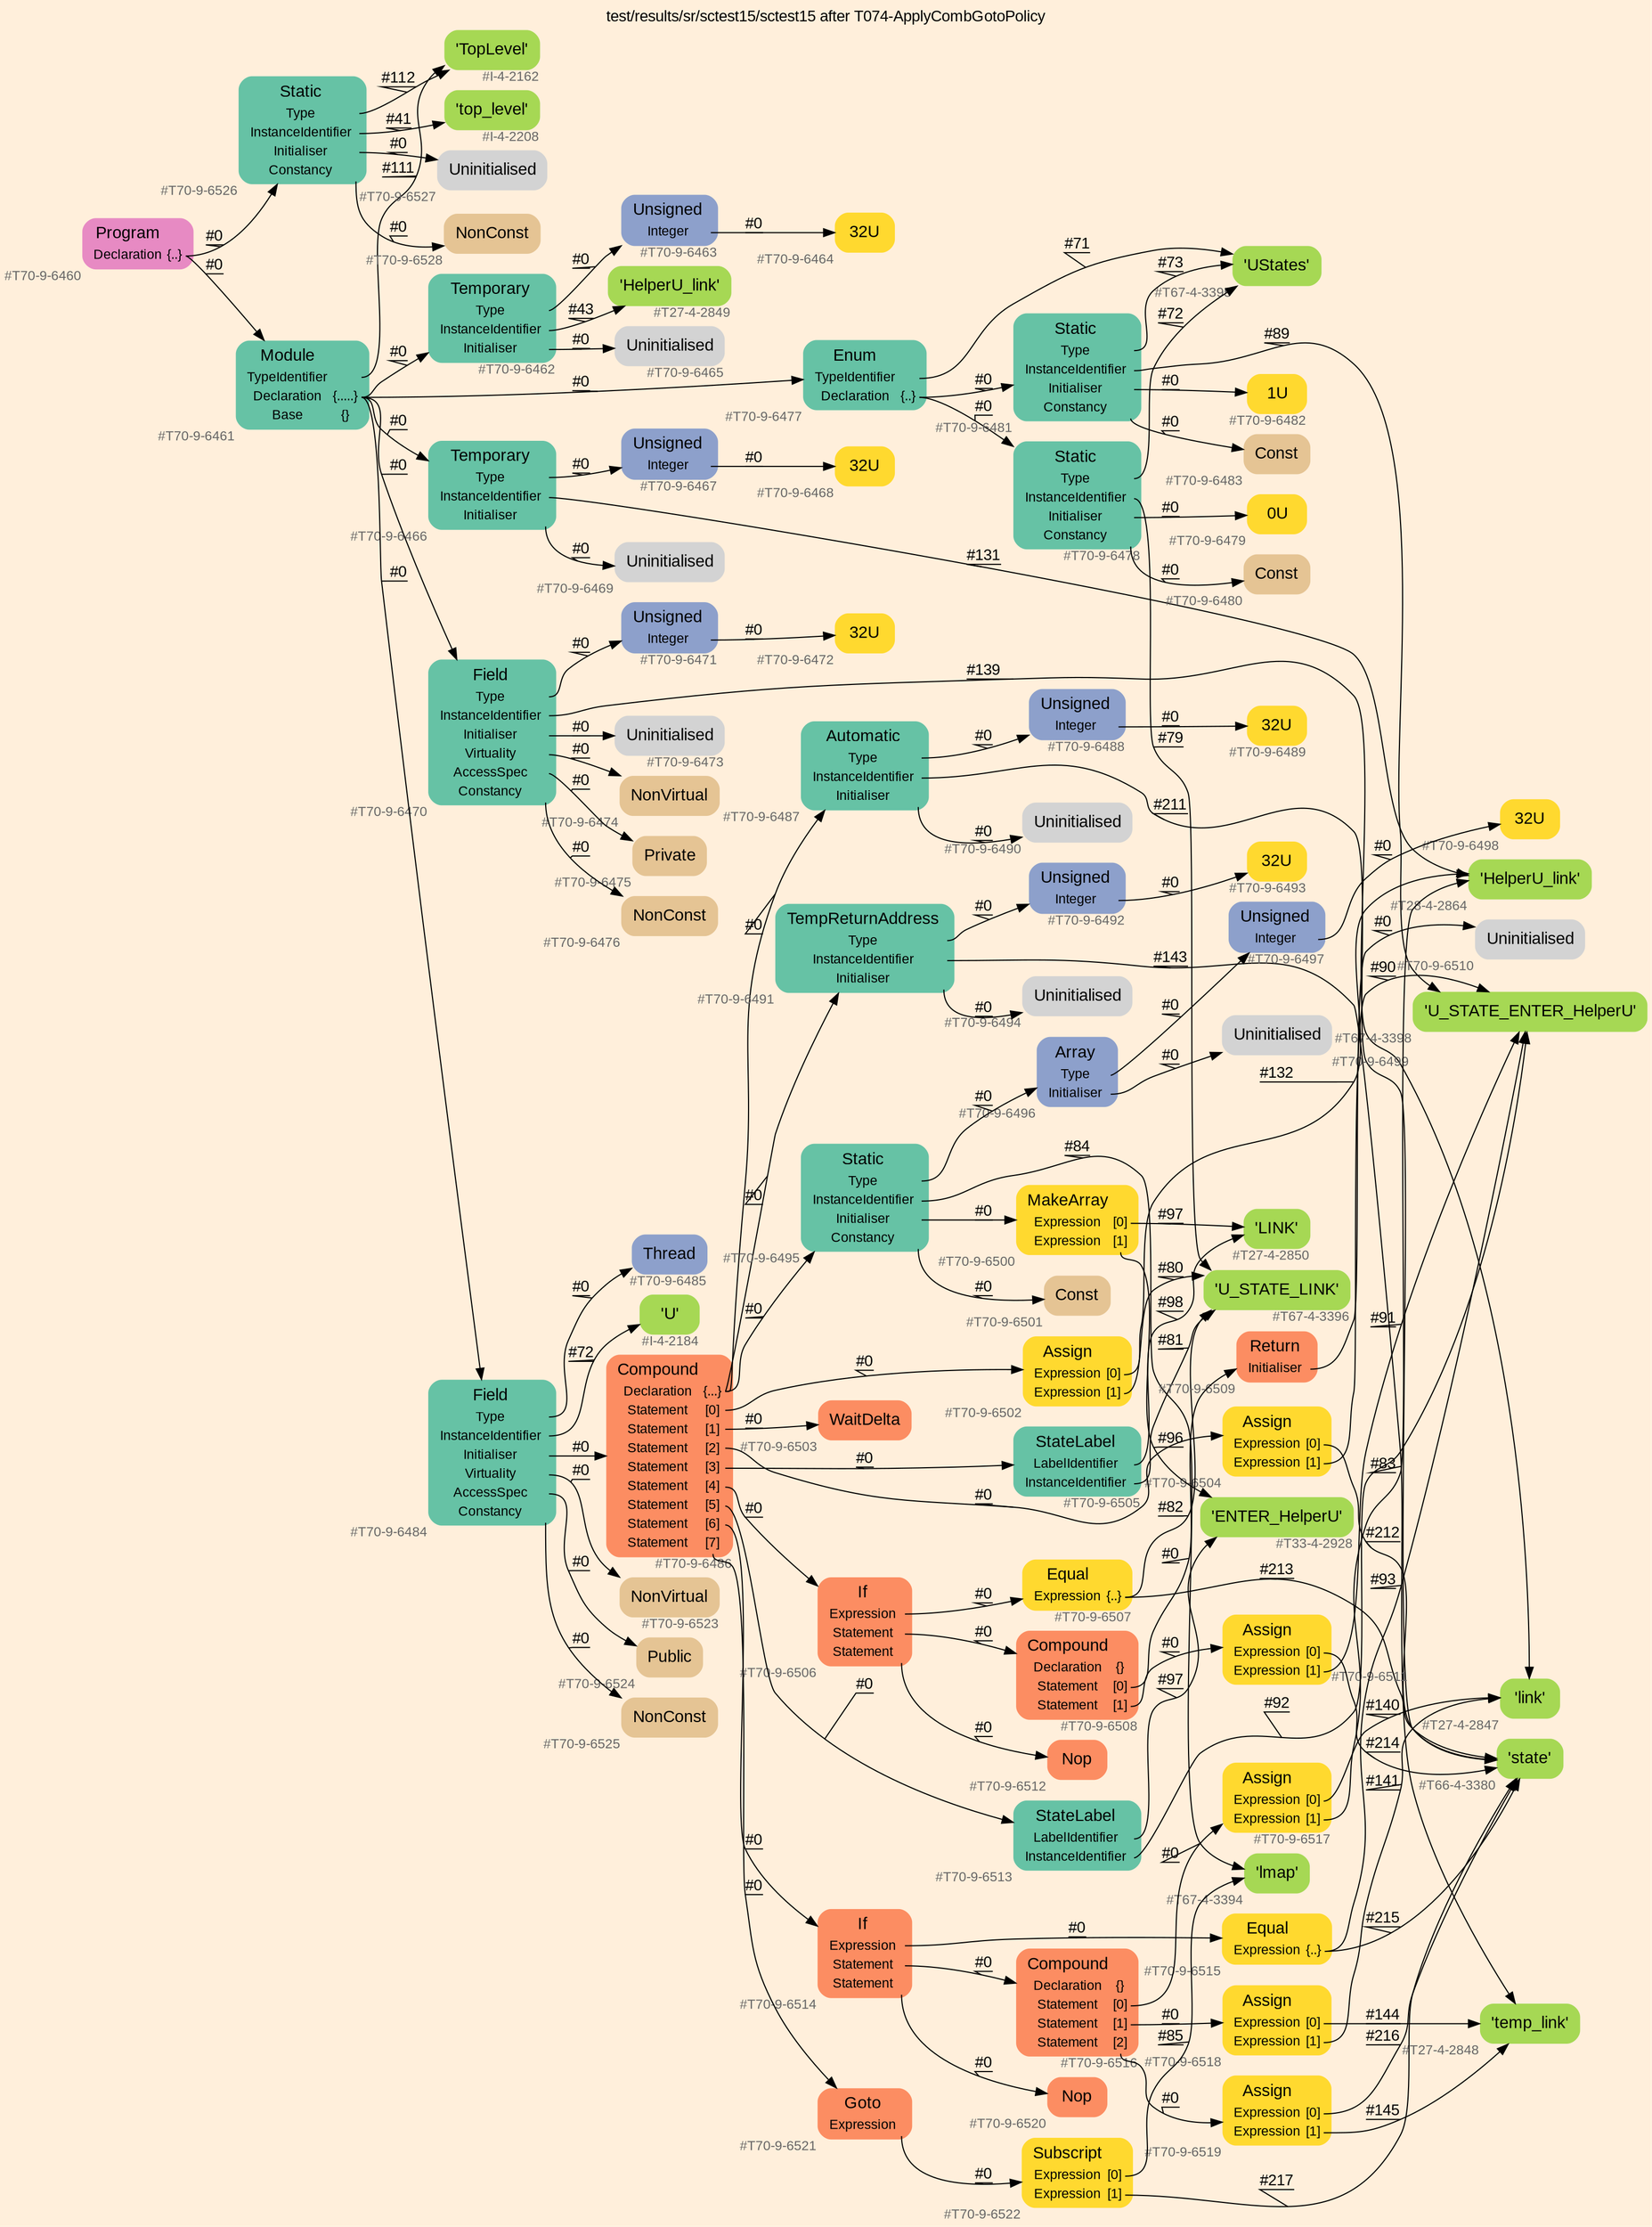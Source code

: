 digraph "test/results/sr/sctest15/sctest15 after T074-ApplyCombGotoPolicy" {
label = "test/results/sr/sctest15/sctest15 after T074-ApplyCombGotoPolicy"
labelloc = t
graph [
    rankdir = "LR"
    ranksep = 0.3
    bgcolor = antiquewhite1
    color = black
    fontcolor = black
    fontname = "Arial"
];
node [
    fontname = "Arial"
];
edge [
    fontname = "Arial"
];

// -------------------- node figure --------------------
// -------- block #T70-9-6460 ----------
"#T70-9-6460" [
    fillcolor = "/set28/4"
    xlabel = "#T70-9-6460"
    fontsize = "12"
    fontcolor = grey40
    shape = "plaintext"
    label = <<TABLE BORDER="0" CELLBORDER="0" CELLSPACING="0">
     <TR><TD><FONT COLOR="black" POINT-SIZE="15">Program</FONT></TD></TR>
     <TR><TD><FONT COLOR="black" POINT-SIZE="12">Declaration</FONT></TD><TD PORT="port0"><FONT COLOR="black" POINT-SIZE="12">{..}</FONT></TD></TR>
    </TABLE>>
    style = "rounded,filled"
];

// -------- block #T70-9-6461 ----------
"#T70-9-6461" [
    fillcolor = "/set28/1"
    xlabel = "#T70-9-6461"
    fontsize = "12"
    fontcolor = grey40
    shape = "plaintext"
    label = <<TABLE BORDER="0" CELLBORDER="0" CELLSPACING="0">
     <TR><TD><FONT COLOR="black" POINT-SIZE="15">Module</FONT></TD></TR>
     <TR><TD><FONT COLOR="black" POINT-SIZE="12">TypeIdentifier</FONT></TD><TD PORT="port0"></TD></TR>
     <TR><TD><FONT COLOR="black" POINT-SIZE="12">Declaration</FONT></TD><TD PORT="port1"><FONT COLOR="black" POINT-SIZE="12">{.....}</FONT></TD></TR>
     <TR><TD><FONT COLOR="black" POINT-SIZE="12">Base</FONT></TD><TD PORT="port2"><FONT COLOR="black" POINT-SIZE="12">{}</FONT></TD></TR>
    </TABLE>>
    style = "rounded,filled"
];

// -------- block #I-4-2162 ----------
"#I-4-2162" [
    fillcolor = "/set28/5"
    xlabel = "#I-4-2162"
    fontsize = "12"
    fontcolor = grey40
    shape = "plaintext"
    label = <<TABLE BORDER="0" CELLBORDER="0" CELLSPACING="0">
     <TR><TD><FONT COLOR="black" POINT-SIZE="15">'TopLevel'</FONT></TD></TR>
    </TABLE>>
    style = "rounded,filled"
];

// -------- block #T70-9-6462 ----------
"#T70-9-6462" [
    fillcolor = "/set28/1"
    xlabel = "#T70-9-6462"
    fontsize = "12"
    fontcolor = grey40
    shape = "plaintext"
    label = <<TABLE BORDER="0" CELLBORDER="0" CELLSPACING="0">
     <TR><TD><FONT COLOR="black" POINT-SIZE="15">Temporary</FONT></TD></TR>
     <TR><TD><FONT COLOR="black" POINT-SIZE="12">Type</FONT></TD><TD PORT="port0"></TD></TR>
     <TR><TD><FONT COLOR="black" POINT-SIZE="12">InstanceIdentifier</FONT></TD><TD PORT="port1"></TD></TR>
     <TR><TD><FONT COLOR="black" POINT-SIZE="12">Initialiser</FONT></TD><TD PORT="port2"></TD></TR>
    </TABLE>>
    style = "rounded,filled"
];

// -------- block #T70-9-6463 ----------
"#T70-9-6463" [
    fillcolor = "/set28/3"
    xlabel = "#T70-9-6463"
    fontsize = "12"
    fontcolor = grey40
    shape = "plaintext"
    label = <<TABLE BORDER="0" CELLBORDER="0" CELLSPACING="0">
     <TR><TD><FONT COLOR="black" POINT-SIZE="15">Unsigned</FONT></TD></TR>
     <TR><TD><FONT COLOR="black" POINT-SIZE="12">Integer</FONT></TD><TD PORT="port0"></TD></TR>
    </TABLE>>
    style = "rounded,filled"
];

// -------- block #T70-9-6464 ----------
"#T70-9-6464" [
    fillcolor = "/set28/6"
    xlabel = "#T70-9-6464"
    fontsize = "12"
    fontcolor = grey40
    shape = "plaintext"
    label = <<TABLE BORDER="0" CELLBORDER="0" CELLSPACING="0">
     <TR><TD><FONT COLOR="black" POINT-SIZE="15">32U</FONT></TD></TR>
    </TABLE>>
    style = "rounded,filled"
];

// -------- block #T27-4-2849 ----------
"#T27-4-2849" [
    fillcolor = "/set28/5"
    xlabel = "#T27-4-2849"
    fontsize = "12"
    fontcolor = grey40
    shape = "plaintext"
    label = <<TABLE BORDER="0" CELLBORDER="0" CELLSPACING="0">
     <TR><TD><FONT COLOR="black" POINT-SIZE="15">'HelperU_link'</FONT></TD></TR>
    </TABLE>>
    style = "rounded,filled"
];

// -------- block #T70-9-6465 ----------
"#T70-9-6465" [
    xlabel = "#T70-9-6465"
    fontsize = "12"
    fontcolor = grey40
    shape = "plaintext"
    label = <<TABLE BORDER="0" CELLBORDER="0" CELLSPACING="0">
     <TR><TD><FONT COLOR="black" POINT-SIZE="15">Uninitialised</FONT></TD></TR>
    </TABLE>>
    style = "rounded,filled"
];

// -------- block #T70-9-6466 ----------
"#T70-9-6466" [
    fillcolor = "/set28/1"
    xlabel = "#T70-9-6466"
    fontsize = "12"
    fontcolor = grey40
    shape = "plaintext"
    label = <<TABLE BORDER="0" CELLBORDER="0" CELLSPACING="0">
     <TR><TD><FONT COLOR="black" POINT-SIZE="15">Temporary</FONT></TD></TR>
     <TR><TD><FONT COLOR="black" POINT-SIZE="12">Type</FONT></TD><TD PORT="port0"></TD></TR>
     <TR><TD><FONT COLOR="black" POINT-SIZE="12">InstanceIdentifier</FONT></TD><TD PORT="port1"></TD></TR>
     <TR><TD><FONT COLOR="black" POINT-SIZE="12">Initialiser</FONT></TD><TD PORT="port2"></TD></TR>
    </TABLE>>
    style = "rounded,filled"
];

// -------- block #T70-9-6467 ----------
"#T70-9-6467" [
    fillcolor = "/set28/3"
    xlabel = "#T70-9-6467"
    fontsize = "12"
    fontcolor = grey40
    shape = "plaintext"
    label = <<TABLE BORDER="0" CELLBORDER="0" CELLSPACING="0">
     <TR><TD><FONT COLOR="black" POINT-SIZE="15">Unsigned</FONT></TD></TR>
     <TR><TD><FONT COLOR="black" POINT-SIZE="12">Integer</FONT></TD><TD PORT="port0"></TD></TR>
    </TABLE>>
    style = "rounded,filled"
];

// -------- block #T70-9-6468 ----------
"#T70-9-6468" [
    fillcolor = "/set28/6"
    xlabel = "#T70-9-6468"
    fontsize = "12"
    fontcolor = grey40
    shape = "plaintext"
    label = <<TABLE BORDER="0" CELLBORDER="0" CELLSPACING="0">
     <TR><TD><FONT COLOR="black" POINT-SIZE="15">32U</FONT></TD></TR>
    </TABLE>>
    style = "rounded,filled"
];

// -------- block #T28-4-2864 ----------
"#T28-4-2864" [
    fillcolor = "/set28/5"
    xlabel = "#T28-4-2864"
    fontsize = "12"
    fontcolor = grey40
    shape = "plaintext"
    label = <<TABLE BORDER="0" CELLBORDER="0" CELLSPACING="0">
     <TR><TD><FONT COLOR="black" POINT-SIZE="15">'HelperU_link'</FONT></TD></TR>
    </TABLE>>
    style = "rounded,filled"
];

// -------- block #T70-9-6469 ----------
"#T70-9-6469" [
    xlabel = "#T70-9-6469"
    fontsize = "12"
    fontcolor = grey40
    shape = "plaintext"
    label = <<TABLE BORDER="0" CELLBORDER="0" CELLSPACING="0">
     <TR><TD><FONT COLOR="black" POINT-SIZE="15">Uninitialised</FONT></TD></TR>
    </TABLE>>
    style = "rounded,filled"
];

// -------- block #T70-9-6470 ----------
"#T70-9-6470" [
    fillcolor = "/set28/1"
    xlabel = "#T70-9-6470"
    fontsize = "12"
    fontcolor = grey40
    shape = "plaintext"
    label = <<TABLE BORDER="0" CELLBORDER="0" CELLSPACING="0">
     <TR><TD><FONT COLOR="black" POINT-SIZE="15">Field</FONT></TD></TR>
     <TR><TD><FONT COLOR="black" POINT-SIZE="12">Type</FONT></TD><TD PORT="port0"></TD></TR>
     <TR><TD><FONT COLOR="black" POINT-SIZE="12">InstanceIdentifier</FONT></TD><TD PORT="port1"></TD></TR>
     <TR><TD><FONT COLOR="black" POINT-SIZE="12">Initialiser</FONT></TD><TD PORT="port2"></TD></TR>
     <TR><TD><FONT COLOR="black" POINT-SIZE="12">Virtuality</FONT></TD><TD PORT="port3"></TD></TR>
     <TR><TD><FONT COLOR="black" POINT-SIZE="12">AccessSpec</FONT></TD><TD PORT="port4"></TD></TR>
     <TR><TD><FONT COLOR="black" POINT-SIZE="12">Constancy</FONT></TD><TD PORT="port5"></TD></TR>
    </TABLE>>
    style = "rounded,filled"
];

// -------- block #T70-9-6471 ----------
"#T70-9-6471" [
    fillcolor = "/set28/3"
    xlabel = "#T70-9-6471"
    fontsize = "12"
    fontcolor = grey40
    shape = "plaintext"
    label = <<TABLE BORDER="0" CELLBORDER="0" CELLSPACING="0">
     <TR><TD><FONT COLOR="black" POINT-SIZE="15">Unsigned</FONT></TD></TR>
     <TR><TD><FONT COLOR="black" POINT-SIZE="12">Integer</FONT></TD><TD PORT="port0"></TD></TR>
    </TABLE>>
    style = "rounded,filled"
];

// -------- block #T70-9-6472 ----------
"#T70-9-6472" [
    fillcolor = "/set28/6"
    xlabel = "#T70-9-6472"
    fontsize = "12"
    fontcolor = grey40
    shape = "plaintext"
    label = <<TABLE BORDER="0" CELLBORDER="0" CELLSPACING="0">
     <TR><TD><FONT COLOR="black" POINT-SIZE="15">32U</FONT></TD></TR>
    </TABLE>>
    style = "rounded,filled"
];

// -------- block #T27-4-2847 ----------
"#T27-4-2847" [
    fillcolor = "/set28/5"
    xlabel = "#T27-4-2847"
    fontsize = "12"
    fontcolor = grey40
    shape = "plaintext"
    label = <<TABLE BORDER="0" CELLBORDER="0" CELLSPACING="0">
     <TR><TD><FONT COLOR="black" POINT-SIZE="15">'link'</FONT></TD></TR>
    </TABLE>>
    style = "rounded,filled"
];

// -------- block #T70-9-6473 ----------
"#T70-9-6473" [
    xlabel = "#T70-9-6473"
    fontsize = "12"
    fontcolor = grey40
    shape = "plaintext"
    label = <<TABLE BORDER="0" CELLBORDER="0" CELLSPACING="0">
     <TR><TD><FONT COLOR="black" POINT-SIZE="15">Uninitialised</FONT></TD></TR>
    </TABLE>>
    style = "rounded,filled"
];

// -------- block #T70-9-6474 ----------
"#T70-9-6474" [
    fillcolor = "/set28/7"
    xlabel = "#T70-9-6474"
    fontsize = "12"
    fontcolor = grey40
    shape = "plaintext"
    label = <<TABLE BORDER="0" CELLBORDER="0" CELLSPACING="0">
     <TR><TD><FONT COLOR="black" POINT-SIZE="15">NonVirtual</FONT></TD></TR>
    </TABLE>>
    style = "rounded,filled"
];

// -------- block #T70-9-6475 ----------
"#T70-9-6475" [
    fillcolor = "/set28/7"
    xlabel = "#T70-9-6475"
    fontsize = "12"
    fontcolor = grey40
    shape = "plaintext"
    label = <<TABLE BORDER="0" CELLBORDER="0" CELLSPACING="0">
     <TR><TD><FONT COLOR="black" POINT-SIZE="15">Private</FONT></TD></TR>
    </TABLE>>
    style = "rounded,filled"
];

// -------- block #T70-9-6476 ----------
"#T70-9-6476" [
    fillcolor = "/set28/7"
    xlabel = "#T70-9-6476"
    fontsize = "12"
    fontcolor = grey40
    shape = "plaintext"
    label = <<TABLE BORDER="0" CELLBORDER="0" CELLSPACING="0">
     <TR><TD><FONT COLOR="black" POINT-SIZE="15">NonConst</FONT></TD></TR>
    </TABLE>>
    style = "rounded,filled"
];

// -------- block #T70-9-6477 ----------
"#T70-9-6477" [
    fillcolor = "/set28/1"
    xlabel = "#T70-9-6477"
    fontsize = "12"
    fontcolor = grey40
    shape = "plaintext"
    label = <<TABLE BORDER="0" CELLBORDER="0" CELLSPACING="0">
     <TR><TD><FONT COLOR="black" POINT-SIZE="15">Enum</FONT></TD></TR>
     <TR><TD><FONT COLOR="black" POINT-SIZE="12">TypeIdentifier</FONT></TD><TD PORT="port0"></TD></TR>
     <TR><TD><FONT COLOR="black" POINT-SIZE="12">Declaration</FONT></TD><TD PORT="port1"><FONT COLOR="black" POINT-SIZE="12">{..}</FONT></TD></TR>
    </TABLE>>
    style = "rounded,filled"
];

// -------- block #T67-4-3395 ----------
"#T67-4-3395" [
    fillcolor = "/set28/5"
    xlabel = "#T67-4-3395"
    fontsize = "12"
    fontcolor = grey40
    shape = "plaintext"
    label = <<TABLE BORDER="0" CELLBORDER="0" CELLSPACING="0">
     <TR><TD><FONT COLOR="black" POINT-SIZE="15">'UStates'</FONT></TD></TR>
    </TABLE>>
    style = "rounded,filled"
];

// -------- block #T70-9-6478 ----------
"#T70-9-6478" [
    fillcolor = "/set28/1"
    xlabel = "#T70-9-6478"
    fontsize = "12"
    fontcolor = grey40
    shape = "plaintext"
    label = <<TABLE BORDER="0" CELLBORDER="0" CELLSPACING="0">
     <TR><TD><FONT COLOR="black" POINT-SIZE="15">Static</FONT></TD></TR>
     <TR><TD><FONT COLOR="black" POINT-SIZE="12">Type</FONT></TD><TD PORT="port0"></TD></TR>
     <TR><TD><FONT COLOR="black" POINT-SIZE="12">InstanceIdentifier</FONT></TD><TD PORT="port1"></TD></TR>
     <TR><TD><FONT COLOR="black" POINT-SIZE="12">Initialiser</FONT></TD><TD PORT="port2"></TD></TR>
     <TR><TD><FONT COLOR="black" POINT-SIZE="12">Constancy</FONT></TD><TD PORT="port3"></TD></TR>
    </TABLE>>
    style = "rounded,filled"
];

// -------- block #T67-4-3396 ----------
"#T67-4-3396" [
    fillcolor = "/set28/5"
    xlabel = "#T67-4-3396"
    fontsize = "12"
    fontcolor = grey40
    shape = "plaintext"
    label = <<TABLE BORDER="0" CELLBORDER="0" CELLSPACING="0">
     <TR><TD><FONT COLOR="black" POINT-SIZE="15">'U_STATE_LINK'</FONT></TD></TR>
    </TABLE>>
    style = "rounded,filled"
];

// -------- block #T70-9-6479 ----------
"#T70-9-6479" [
    fillcolor = "/set28/6"
    xlabel = "#T70-9-6479"
    fontsize = "12"
    fontcolor = grey40
    shape = "plaintext"
    label = <<TABLE BORDER="0" CELLBORDER="0" CELLSPACING="0">
     <TR><TD><FONT COLOR="black" POINT-SIZE="15">0U</FONT></TD></TR>
    </TABLE>>
    style = "rounded,filled"
];

// -------- block #T70-9-6480 ----------
"#T70-9-6480" [
    fillcolor = "/set28/7"
    xlabel = "#T70-9-6480"
    fontsize = "12"
    fontcolor = grey40
    shape = "plaintext"
    label = <<TABLE BORDER="0" CELLBORDER="0" CELLSPACING="0">
     <TR><TD><FONT COLOR="black" POINT-SIZE="15">Const</FONT></TD></TR>
    </TABLE>>
    style = "rounded,filled"
];

// -------- block #T70-9-6481 ----------
"#T70-9-6481" [
    fillcolor = "/set28/1"
    xlabel = "#T70-9-6481"
    fontsize = "12"
    fontcolor = grey40
    shape = "plaintext"
    label = <<TABLE BORDER="0" CELLBORDER="0" CELLSPACING="0">
     <TR><TD><FONT COLOR="black" POINT-SIZE="15">Static</FONT></TD></TR>
     <TR><TD><FONT COLOR="black" POINT-SIZE="12">Type</FONT></TD><TD PORT="port0"></TD></TR>
     <TR><TD><FONT COLOR="black" POINT-SIZE="12">InstanceIdentifier</FONT></TD><TD PORT="port1"></TD></TR>
     <TR><TD><FONT COLOR="black" POINT-SIZE="12">Initialiser</FONT></TD><TD PORT="port2"></TD></TR>
     <TR><TD><FONT COLOR="black" POINT-SIZE="12">Constancy</FONT></TD><TD PORT="port3"></TD></TR>
    </TABLE>>
    style = "rounded,filled"
];

// -------- block #T67-4-3398 ----------
"#T67-4-3398" [
    fillcolor = "/set28/5"
    xlabel = "#T67-4-3398"
    fontsize = "12"
    fontcolor = grey40
    shape = "plaintext"
    label = <<TABLE BORDER="0" CELLBORDER="0" CELLSPACING="0">
     <TR><TD><FONT COLOR="black" POINT-SIZE="15">'U_STATE_ENTER_HelperU'</FONT></TD></TR>
    </TABLE>>
    style = "rounded,filled"
];

// -------- block #T70-9-6482 ----------
"#T70-9-6482" [
    fillcolor = "/set28/6"
    xlabel = "#T70-9-6482"
    fontsize = "12"
    fontcolor = grey40
    shape = "plaintext"
    label = <<TABLE BORDER="0" CELLBORDER="0" CELLSPACING="0">
     <TR><TD><FONT COLOR="black" POINT-SIZE="15">1U</FONT></TD></TR>
    </TABLE>>
    style = "rounded,filled"
];

// -------- block #T70-9-6483 ----------
"#T70-9-6483" [
    fillcolor = "/set28/7"
    xlabel = "#T70-9-6483"
    fontsize = "12"
    fontcolor = grey40
    shape = "plaintext"
    label = <<TABLE BORDER="0" CELLBORDER="0" CELLSPACING="0">
     <TR><TD><FONT COLOR="black" POINT-SIZE="15">Const</FONT></TD></TR>
    </TABLE>>
    style = "rounded,filled"
];

// -------- block #T70-9-6484 ----------
"#T70-9-6484" [
    fillcolor = "/set28/1"
    xlabel = "#T70-9-6484"
    fontsize = "12"
    fontcolor = grey40
    shape = "plaintext"
    label = <<TABLE BORDER="0" CELLBORDER="0" CELLSPACING="0">
     <TR><TD><FONT COLOR="black" POINT-SIZE="15">Field</FONT></TD></TR>
     <TR><TD><FONT COLOR="black" POINT-SIZE="12">Type</FONT></TD><TD PORT="port0"></TD></TR>
     <TR><TD><FONT COLOR="black" POINT-SIZE="12">InstanceIdentifier</FONT></TD><TD PORT="port1"></TD></TR>
     <TR><TD><FONT COLOR="black" POINT-SIZE="12">Initialiser</FONT></TD><TD PORT="port2"></TD></TR>
     <TR><TD><FONT COLOR="black" POINT-SIZE="12">Virtuality</FONT></TD><TD PORT="port3"></TD></TR>
     <TR><TD><FONT COLOR="black" POINT-SIZE="12">AccessSpec</FONT></TD><TD PORT="port4"></TD></TR>
     <TR><TD><FONT COLOR="black" POINT-SIZE="12">Constancy</FONT></TD><TD PORT="port5"></TD></TR>
    </TABLE>>
    style = "rounded,filled"
];

// -------- block #T70-9-6485 ----------
"#T70-9-6485" [
    fillcolor = "/set28/3"
    xlabel = "#T70-9-6485"
    fontsize = "12"
    fontcolor = grey40
    shape = "plaintext"
    label = <<TABLE BORDER="0" CELLBORDER="0" CELLSPACING="0">
     <TR><TD><FONT COLOR="black" POINT-SIZE="15">Thread</FONT></TD></TR>
    </TABLE>>
    style = "rounded,filled"
];

// -------- block #I-4-2184 ----------
"#I-4-2184" [
    fillcolor = "/set28/5"
    xlabel = "#I-4-2184"
    fontsize = "12"
    fontcolor = grey40
    shape = "plaintext"
    label = <<TABLE BORDER="0" CELLBORDER="0" CELLSPACING="0">
     <TR><TD><FONT COLOR="black" POINT-SIZE="15">'U'</FONT></TD></TR>
    </TABLE>>
    style = "rounded,filled"
];

// -------- block #T70-9-6486 ----------
"#T70-9-6486" [
    fillcolor = "/set28/2"
    xlabel = "#T70-9-6486"
    fontsize = "12"
    fontcolor = grey40
    shape = "plaintext"
    label = <<TABLE BORDER="0" CELLBORDER="0" CELLSPACING="0">
     <TR><TD><FONT COLOR="black" POINT-SIZE="15">Compound</FONT></TD></TR>
     <TR><TD><FONT COLOR="black" POINT-SIZE="12">Declaration</FONT></TD><TD PORT="port0"><FONT COLOR="black" POINT-SIZE="12">{...}</FONT></TD></TR>
     <TR><TD><FONT COLOR="black" POINT-SIZE="12">Statement</FONT></TD><TD PORT="port1"><FONT COLOR="black" POINT-SIZE="12">[0]</FONT></TD></TR>
     <TR><TD><FONT COLOR="black" POINT-SIZE="12">Statement</FONT></TD><TD PORT="port2"><FONT COLOR="black" POINT-SIZE="12">[1]</FONT></TD></TR>
     <TR><TD><FONT COLOR="black" POINT-SIZE="12">Statement</FONT></TD><TD PORT="port3"><FONT COLOR="black" POINT-SIZE="12">[2]</FONT></TD></TR>
     <TR><TD><FONT COLOR="black" POINT-SIZE="12">Statement</FONT></TD><TD PORT="port4"><FONT COLOR="black" POINT-SIZE="12">[3]</FONT></TD></TR>
     <TR><TD><FONT COLOR="black" POINT-SIZE="12">Statement</FONT></TD><TD PORT="port5"><FONT COLOR="black" POINT-SIZE="12">[4]</FONT></TD></TR>
     <TR><TD><FONT COLOR="black" POINT-SIZE="12">Statement</FONT></TD><TD PORT="port6"><FONT COLOR="black" POINT-SIZE="12">[5]</FONT></TD></TR>
     <TR><TD><FONT COLOR="black" POINT-SIZE="12">Statement</FONT></TD><TD PORT="port7"><FONT COLOR="black" POINT-SIZE="12">[6]</FONT></TD></TR>
     <TR><TD><FONT COLOR="black" POINT-SIZE="12">Statement</FONT></TD><TD PORT="port8"><FONT COLOR="black" POINT-SIZE="12">[7]</FONT></TD></TR>
    </TABLE>>
    style = "rounded,filled"
];

// -------- block #T70-9-6487 ----------
"#T70-9-6487" [
    fillcolor = "/set28/1"
    xlabel = "#T70-9-6487"
    fontsize = "12"
    fontcolor = grey40
    shape = "plaintext"
    label = <<TABLE BORDER="0" CELLBORDER="0" CELLSPACING="0">
     <TR><TD><FONT COLOR="black" POINT-SIZE="15">Automatic</FONT></TD></TR>
     <TR><TD><FONT COLOR="black" POINT-SIZE="12">Type</FONT></TD><TD PORT="port0"></TD></TR>
     <TR><TD><FONT COLOR="black" POINT-SIZE="12">InstanceIdentifier</FONT></TD><TD PORT="port1"></TD></TR>
     <TR><TD><FONT COLOR="black" POINT-SIZE="12">Initialiser</FONT></TD><TD PORT="port2"></TD></TR>
    </TABLE>>
    style = "rounded,filled"
];

// -------- block #T70-9-6488 ----------
"#T70-9-6488" [
    fillcolor = "/set28/3"
    xlabel = "#T70-9-6488"
    fontsize = "12"
    fontcolor = grey40
    shape = "plaintext"
    label = <<TABLE BORDER="0" CELLBORDER="0" CELLSPACING="0">
     <TR><TD><FONT COLOR="black" POINT-SIZE="15">Unsigned</FONT></TD></TR>
     <TR><TD><FONT COLOR="black" POINT-SIZE="12">Integer</FONT></TD><TD PORT="port0"></TD></TR>
    </TABLE>>
    style = "rounded,filled"
];

// -------- block #T70-9-6489 ----------
"#T70-9-6489" [
    fillcolor = "/set28/6"
    xlabel = "#T70-9-6489"
    fontsize = "12"
    fontcolor = grey40
    shape = "plaintext"
    label = <<TABLE BORDER="0" CELLBORDER="0" CELLSPACING="0">
     <TR><TD><FONT COLOR="black" POINT-SIZE="15">32U</FONT></TD></TR>
    </TABLE>>
    style = "rounded,filled"
];

// -------- block #T66-4-3380 ----------
"#T66-4-3380" [
    fillcolor = "/set28/5"
    xlabel = "#T66-4-3380"
    fontsize = "12"
    fontcolor = grey40
    shape = "plaintext"
    label = <<TABLE BORDER="0" CELLBORDER="0" CELLSPACING="0">
     <TR><TD><FONT COLOR="black" POINT-SIZE="15">'state'</FONT></TD></TR>
    </TABLE>>
    style = "rounded,filled"
];

// -------- block #T70-9-6490 ----------
"#T70-9-6490" [
    xlabel = "#T70-9-6490"
    fontsize = "12"
    fontcolor = grey40
    shape = "plaintext"
    label = <<TABLE BORDER="0" CELLBORDER="0" CELLSPACING="0">
     <TR><TD><FONT COLOR="black" POINT-SIZE="15">Uninitialised</FONT></TD></TR>
    </TABLE>>
    style = "rounded,filled"
];

// -------- block #T70-9-6491 ----------
"#T70-9-6491" [
    fillcolor = "/set28/1"
    xlabel = "#T70-9-6491"
    fontsize = "12"
    fontcolor = grey40
    shape = "plaintext"
    label = <<TABLE BORDER="0" CELLBORDER="0" CELLSPACING="0">
     <TR><TD><FONT COLOR="black" POINT-SIZE="15">TempReturnAddress</FONT></TD></TR>
     <TR><TD><FONT COLOR="black" POINT-SIZE="12">Type</FONT></TD><TD PORT="port0"></TD></TR>
     <TR><TD><FONT COLOR="black" POINT-SIZE="12">InstanceIdentifier</FONT></TD><TD PORT="port1"></TD></TR>
     <TR><TD><FONT COLOR="black" POINT-SIZE="12">Initialiser</FONT></TD><TD PORT="port2"></TD></TR>
    </TABLE>>
    style = "rounded,filled"
];

// -------- block #T70-9-6492 ----------
"#T70-9-6492" [
    fillcolor = "/set28/3"
    xlabel = "#T70-9-6492"
    fontsize = "12"
    fontcolor = grey40
    shape = "plaintext"
    label = <<TABLE BORDER="0" CELLBORDER="0" CELLSPACING="0">
     <TR><TD><FONT COLOR="black" POINT-SIZE="15">Unsigned</FONT></TD></TR>
     <TR><TD><FONT COLOR="black" POINT-SIZE="12">Integer</FONT></TD><TD PORT="port0"></TD></TR>
    </TABLE>>
    style = "rounded,filled"
];

// -------- block #T70-9-6493 ----------
"#T70-9-6493" [
    fillcolor = "/set28/6"
    xlabel = "#T70-9-6493"
    fontsize = "12"
    fontcolor = grey40
    shape = "plaintext"
    label = <<TABLE BORDER="0" CELLBORDER="0" CELLSPACING="0">
     <TR><TD><FONT COLOR="black" POINT-SIZE="15">32U</FONT></TD></TR>
    </TABLE>>
    style = "rounded,filled"
];

// -------- block #T27-4-2848 ----------
"#T27-4-2848" [
    fillcolor = "/set28/5"
    xlabel = "#T27-4-2848"
    fontsize = "12"
    fontcolor = grey40
    shape = "plaintext"
    label = <<TABLE BORDER="0" CELLBORDER="0" CELLSPACING="0">
     <TR><TD><FONT COLOR="black" POINT-SIZE="15">'temp_link'</FONT></TD></TR>
    </TABLE>>
    style = "rounded,filled"
];

// -------- block #T70-9-6494 ----------
"#T70-9-6494" [
    xlabel = "#T70-9-6494"
    fontsize = "12"
    fontcolor = grey40
    shape = "plaintext"
    label = <<TABLE BORDER="0" CELLBORDER="0" CELLSPACING="0">
     <TR><TD><FONT COLOR="black" POINT-SIZE="15">Uninitialised</FONT></TD></TR>
    </TABLE>>
    style = "rounded,filled"
];

// -------- block #T70-9-6495 ----------
"#T70-9-6495" [
    fillcolor = "/set28/1"
    xlabel = "#T70-9-6495"
    fontsize = "12"
    fontcolor = grey40
    shape = "plaintext"
    label = <<TABLE BORDER="0" CELLBORDER="0" CELLSPACING="0">
     <TR><TD><FONT COLOR="black" POINT-SIZE="15">Static</FONT></TD></TR>
     <TR><TD><FONT COLOR="black" POINT-SIZE="12">Type</FONT></TD><TD PORT="port0"></TD></TR>
     <TR><TD><FONT COLOR="black" POINT-SIZE="12">InstanceIdentifier</FONT></TD><TD PORT="port1"></TD></TR>
     <TR><TD><FONT COLOR="black" POINT-SIZE="12">Initialiser</FONT></TD><TD PORT="port2"></TD></TR>
     <TR><TD><FONT COLOR="black" POINT-SIZE="12">Constancy</FONT></TD><TD PORT="port3"></TD></TR>
    </TABLE>>
    style = "rounded,filled"
];

// -------- block #T70-9-6496 ----------
"#T70-9-6496" [
    fillcolor = "/set28/3"
    xlabel = "#T70-9-6496"
    fontsize = "12"
    fontcolor = grey40
    shape = "plaintext"
    label = <<TABLE BORDER="0" CELLBORDER="0" CELLSPACING="0">
     <TR><TD><FONT COLOR="black" POINT-SIZE="15">Array</FONT></TD></TR>
     <TR><TD><FONT COLOR="black" POINT-SIZE="12">Type</FONT></TD><TD PORT="port0"></TD></TR>
     <TR><TD><FONT COLOR="black" POINT-SIZE="12">Initialiser</FONT></TD><TD PORT="port1"></TD></TR>
    </TABLE>>
    style = "rounded,filled"
];

// -------- block #T70-9-6497 ----------
"#T70-9-6497" [
    fillcolor = "/set28/3"
    xlabel = "#T70-9-6497"
    fontsize = "12"
    fontcolor = grey40
    shape = "plaintext"
    label = <<TABLE BORDER="0" CELLBORDER="0" CELLSPACING="0">
     <TR><TD><FONT COLOR="black" POINT-SIZE="15">Unsigned</FONT></TD></TR>
     <TR><TD><FONT COLOR="black" POINT-SIZE="12">Integer</FONT></TD><TD PORT="port0"></TD></TR>
    </TABLE>>
    style = "rounded,filled"
];

// -------- block #T70-9-6498 ----------
"#T70-9-6498" [
    fillcolor = "/set28/6"
    xlabel = "#T70-9-6498"
    fontsize = "12"
    fontcolor = grey40
    shape = "plaintext"
    label = <<TABLE BORDER="0" CELLBORDER="0" CELLSPACING="0">
     <TR><TD><FONT COLOR="black" POINT-SIZE="15">32U</FONT></TD></TR>
    </TABLE>>
    style = "rounded,filled"
];

// -------- block #T70-9-6499 ----------
"#T70-9-6499" [
    xlabel = "#T70-9-6499"
    fontsize = "12"
    fontcolor = grey40
    shape = "plaintext"
    label = <<TABLE BORDER="0" CELLBORDER="0" CELLSPACING="0">
     <TR><TD><FONT COLOR="black" POINT-SIZE="15">Uninitialised</FONT></TD></TR>
    </TABLE>>
    style = "rounded,filled"
];

// -------- block #T67-4-3394 ----------
"#T67-4-3394" [
    fillcolor = "/set28/5"
    xlabel = "#T67-4-3394"
    fontsize = "12"
    fontcolor = grey40
    shape = "plaintext"
    label = <<TABLE BORDER="0" CELLBORDER="0" CELLSPACING="0">
     <TR><TD><FONT COLOR="black" POINT-SIZE="15">'lmap'</FONT></TD></TR>
    </TABLE>>
    style = "rounded,filled"
];

// -------- block #T70-9-6500 ----------
"#T70-9-6500" [
    fillcolor = "/set28/6"
    xlabel = "#T70-9-6500"
    fontsize = "12"
    fontcolor = grey40
    shape = "plaintext"
    label = <<TABLE BORDER="0" CELLBORDER="0" CELLSPACING="0">
     <TR><TD><FONT COLOR="black" POINT-SIZE="15">MakeArray</FONT></TD></TR>
     <TR><TD><FONT COLOR="black" POINT-SIZE="12">Expression</FONT></TD><TD PORT="port0"><FONT COLOR="black" POINT-SIZE="12">[0]</FONT></TD></TR>
     <TR><TD><FONT COLOR="black" POINT-SIZE="12">Expression</FONT></TD><TD PORT="port1"><FONT COLOR="black" POINT-SIZE="12">[1]</FONT></TD></TR>
    </TABLE>>
    style = "rounded,filled"
];

// -------- block #T27-4-2850 ----------
"#T27-4-2850" [
    fillcolor = "/set28/5"
    xlabel = "#T27-4-2850"
    fontsize = "12"
    fontcolor = grey40
    shape = "plaintext"
    label = <<TABLE BORDER="0" CELLBORDER="0" CELLSPACING="0">
     <TR><TD><FONT COLOR="black" POINT-SIZE="15">'LINK'</FONT></TD></TR>
    </TABLE>>
    style = "rounded,filled"
];

// -------- block #T33-4-2928 ----------
"#T33-4-2928" [
    fillcolor = "/set28/5"
    xlabel = "#T33-4-2928"
    fontsize = "12"
    fontcolor = grey40
    shape = "plaintext"
    label = <<TABLE BORDER="0" CELLBORDER="0" CELLSPACING="0">
     <TR><TD><FONT COLOR="black" POINT-SIZE="15">'ENTER_HelperU'</FONT></TD></TR>
    </TABLE>>
    style = "rounded,filled"
];

// -------- block #T70-9-6501 ----------
"#T70-9-6501" [
    fillcolor = "/set28/7"
    xlabel = "#T70-9-6501"
    fontsize = "12"
    fontcolor = grey40
    shape = "plaintext"
    label = <<TABLE BORDER="0" CELLBORDER="0" CELLSPACING="0">
     <TR><TD><FONT COLOR="black" POINT-SIZE="15">Const</FONT></TD></TR>
    </TABLE>>
    style = "rounded,filled"
];

// -------- block #T70-9-6502 ----------
"#T70-9-6502" [
    fillcolor = "/set28/6"
    xlabel = "#T70-9-6502"
    fontsize = "12"
    fontcolor = grey40
    shape = "plaintext"
    label = <<TABLE BORDER="0" CELLBORDER="0" CELLSPACING="0">
     <TR><TD><FONT COLOR="black" POINT-SIZE="15">Assign</FONT></TD></TR>
     <TR><TD><FONT COLOR="black" POINT-SIZE="12">Expression</FONT></TD><TD PORT="port0"><FONT COLOR="black" POINT-SIZE="12">[0]</FONT></TD></TR>
     <TR><TD><FONT COLOR="black" POINT-SIZE="12">Expression</FONT></TD><TD PORT="port1"><FONT COLOR="black" POINT-SIZE="12">[1]</FONT></TD></TR>
    </TABLE>>
    style = "rounded,filled"
];

// -------- block #T70-9-6503 ----------
"#T70-9-6503" [
    fillcolor = "/set28/2"
    xlabel = "#T70-9-6503"
    fontsize = "12"
    fontcolor = grey40
    shape = "plaintext"
    label = <<TABLE BORDER="0" CELLBORDER="0" CELLSPACING="0">
     <TR><TD><FONT COLOR="black" POINT-SIZE="15">WaitDelta</FONT></TD></TR>
    </TABLE>>
    style = "rounded,filled"
];

// -------- block #T70-9-6504 ----------
"#T70-9-6504" [
    fillcolor = "/set28/6"
    xlabel = "#T70-9-6504"
    fontsize = "12"
    fontcolor = grey40
    shape = "plaintext"
    label = <<TABLE BORDER="0" CELLBORDER="0" CELLSPACING="0">
     <TR><TD><FONT COLOR="black" POINT-SIZE="15">Assign</FONT></TD></TR>
     <TR><TD><FONT COLOR="black" POINT-SIZE="12">Expression</FONT></TD><TD PORT="port0"><FONT COLOR="black" POINT-SIZE="12">[0]</FONT></TD></TR>
     <TR><TD><FONT COLOR="black" POINT-SIZE="12">Expression</FONT></TD><TD PORT="port1"><FONT COLOR="black" POINT-SIZE="12">[1]</FONT></TD></TR>
    </TABLE>>
    style = "rounded,filled"
];

// -------- block #T70-9-6505 ----------
"#T70-9-6505" [
    fillcolor = "/set28/1"
    xlabel = "#T70-9-6505"
    fontsize = "12"
    fontcolor = grey40
    shape = "plaintext"
    label = <<TABLE BORDER="0" CELLBORDER="0" CELLSPACING="0">
     <TR><TD><FONT COLOR="black" POINT-SIZE="15">StateLabel</FONT></TD></TR>
     <TR><TD><FONT COLOR="black" POINT-SIZE="12">LabelIdentifier</FONT></TD><TD PORT="port0"></TD></TR>
     <TR><TD><FONT COLOR="black" POINT-SIZE="12">InstanceIdentifier</FONT></TD><TD PORT="port1"></TD></TR>
    </TABLE>>
    style = "rounded,filled"
];

// -------- block #T70-9-6506 ----------
"#T70-9-6506" [
    fillcolor = "/set28/2"
    xlabel = "#T70-9-6506"
    fontsize = "12"
    fontcolor = grey40
    shape = "plaintext"
    label = <<TABLE BORDER="0" CELLBORDER="0" CELLSPACING="0">
     <TR><TD><FONT COLOR="black" POINT-SIZE="15">If</FONT></TD></TR>
     <TR><TD><FONT COLOR="black" POINT-SIZE="12">Expression</FONT></TD><TD PORT="port0"></TD></TR>
     <TR><TD><FONT COLOR="black" POINT-SIZE="12">Statement</FONT></TD><TD PORT="port1"></TD></TR>
     <TR><TD><FONT COLOR="black" POINT-SIZE="12">Statement</FONT></TD><TD PORT="port2"></TD></TR>
    </TABLE>>
    style = "rounded,filled"
];

// -------- block #T70-9-6507 ----------
"#T70-9-6507" [
    fillcolor = "/set28/6"
    xlabel = "#T70-9-6507"
    fontsize = "12"
    fontcolor = grey40
    shape = "plaintext"
    label = <<TABLE BORDER="0" CELLBORDER="0" CELLSPACING="0">
     <TR><TD><FONT COLOR="black" POINT-SIZE="15">Equal</FONT></TD></TR>
     <TR><TD><FONT COLOR="black" POINT-SIZE="12">Expression</FONT></TD><TD PORT="port0"><FONT COLOR="black" POINT-SIZE="12">{..}</FONT></TD></TR>
    </TABLE>>
    style = "rounded,filled"
];

// -------- block #T70-9-6508 ----------
"#T70-9-6508" [
    fillcolor = "/set28/2"
    xlabel = "#T70-9-6508"
    fontsize = "12"
    fontcolor = grey40
    shape = "plaintext"
    label = <<TABLE BORDER="0" CELLBORDER="0" CELLSPACING="0">
     <TR><TD><FONT COLOR="black" POINT-SIZE="15">Compound</FONT></TD></TR>
     <TR><TD><FONT COLOR="black" POINT-SIZE="12">Declaration</FONT></TD><TD PORT="port0"><FONT COLOR="black" POINT-SIZE="12">{}</FONT></TD></TR>
     <TR><TD><FONT COLOR="black" POINT-SIZE="12">Statement</FONT></TD><TD PORT="port1"><FONT COLOR="black" POINT-SIZE="12">[0]</FONT></TD></TR>
     <TR><TD><FONT COLOR="black" POINT-SIZE="12">Statement</FONT></TD><TD PORT="port2"><FONT COLOR="black" POINT-SIZE="12">[1]</FONT></TD></TR>
    </TABLE>>
    style = "rounded,filled"
];

// -------- block #T70-9-6509 ----------
"#T70-9-6509" [
    fillcolor = "/set28/2"
    xlabel = "#T70-9-6509"
    fontsize = "12"
    fontcolor = grey40
    shape = "plaintext"
    label = <<TABLE BORDER="0" CELLBORDER="0" CELLSPACING="0">
     <TR><TD><FONT COLOR="black" POINT-SIZE="15">Return</FONT></TD></TR>
     <TR><TD><FONT COLOR="black" POINT-SIZE="12">Initialiser</FONT></TD><TD PORT="port0"></TD></TR>
    </TABLE>>
    style = "rounded,filled"
];

// -------- block #T70-9-6510 ----------
"#T70-9-6510" [
    xlabel = "#T70-9-6510"
    fontsize = "12"
    fontcolor = grey40
    shape = "plaintext"
    label = <<TABLE BORDER="0" CELLBORDER="0" CELLSPACING="0">
     <TR><TD><FONT COLOR="black" POINT-SIZE="15">Uninitialised</FONT></TD></TR>
    </TABLE>>
    style = "rounded,filled"
];

// -------- block #T70-9-6511 ----------
"#T70-9-6511" [
    fillcolor = "/set28/6"
    xlabel = "#T70-9-6511"
    fontsize = "12"
    fontcolor = grey40
    shape = "plaintext"
    label = <<TABLE BORDER="0" CELLBORDER="0" CELLSPACING="0">
     <TR><TD><FONT COLOR="black" POINT-SIZE="15">Assign</FONT></TD></TR>
     <TR><TD><FONT COLOR="black" POINT-SIZE="12">Expression</FONT></TD><TD PORT="port0"><FONT COLOR="black" POINT-SIZE="12">[0]</FONT></TD></TR>
     <TR><TD><FONT COLOR="black" POINT-SIZE="12">Expression</FONT></TD><TD PORT="port1"><FONT COLOR="black" POINT-SIZE="12">[1]</FONT></TD></TR>
    </TABLE>>
    style = "rounded,filled"
];

// -------- block #T70-9-6512 ----------
"#T70-9-6512" [
    fillcolor = "/set28/2"
    xlabel = "#T70-9-6512"
    fontsize = "12"
    fontcolor = grey40
    shape = "plaintext"
    label = <<TABLE BORDER="0" CELLBORDER="0" CELLSPACING="0">
     <TR><TD><FONT COLOR="black" POINT-SIZE="15">Nop</FONT></TD></TR>
    </TABLE>>
    style = "rounded,filled"
];

// -------- block #T70-9-6513 ----------
"#T70-9-6513" [
    fillcolor = "/set28/1"
    xlabel = "#T70-9-6513"
    fontsize = "12"
    fontcolor = grey40
    shape = "plaintext"
    label = <<TABLE BORDER="0" CELLBORDER="0" CELLSPACING="0">
     <TR><TD><FONT COLOR="black" POINT-SIZE="15">StateLabel</FONT></TD></TR>
     <TR><TD><FONT COLOR="black" POINT-SIZE="12">LabelIdentifier</FONT></TD><TD PORT="port0"></TD></TR>
     <TR><TD><FONT COLOR="black" POINT-SIZE="12">InstanceIdentifier</FONT></TD><TD PORT="port1"></TD></TR>
    </TABLE>>
    style = "rounded,filled"
];

// -------- block #T70-9-6514 ----------
"#T70-9-6514" [
    fillcolor = "/set28/2"
    xlabel = "#T70-9-6514"
    fontsize = "12"
    fontcolor = grey40
    shape = "plaintext"
    label = <<TABLE BORDER="0" CELLBORDER="0" CELLSPACING="0">
     <TR><TD><FONT COLOR="black" POINT-SIZE="15">If</FONT></TD></TR>
     <TR><TD><FONT COLOR="black" POINT-SIZE="12">Expression</FONT></TD><TD PORT="port0"></TD></TR>
     <TR><TD><FONT COLOR="black" POINT-SIZE="12">Statement</FONT></TD><TD PORT="port1"></TD></TR>
     <TR><TD><FONT COLOR="black" POINT-SIZE="12">Statement</FONT></TD><TD PORT="port2"></TD></TR>
    </TABLE>>
    style = "rounded,filled"
];

// -------- block #T70-9-6515 ----------
"#T70-9-6515" [
    fillcolor = "/set28/6"
    xlabel = "#T70-9-6515"
    fontsize = "12"
    fontcolor = grey40
    shape = "plaintext"
    label = <<TABLE BORDER="0" CELLBORDER="0" CELLSPACING="0">
     <TR><TD><FONT COLOR="black" POINT-SIZE="15">Equal</FONT></TD></TR>
     <TR><TD><FONT COLOR="black" POINT-SIZE="12">Expression</FONT></TD><TD PORT="port0"><FONT COLOR="black" POINT-SIZE="12">{..}</FONT></TD></TR>
    </TABLE>>
    style = "rounded,filled"
];

// -------- block #T70-9-6516 ----------
"#T70-9-6516" [
    fillcolor = "/set28/2"
    xlabel = "#T70-9-6516"
    fontsize = "12"
    fontcolor = grey40
    shape = "plaintext"
    label = <<TABLE BORDER="0" CELLBORDER="0" CELLSPACING="0">
     <TR><TD><FONT COLOR="black" POINT-SIZE="15">Compound</FONT></TD></TR>
     <TR><TD><FONT COLOR="black" POINT-SIZE="12">Declaration</FONT></TD><TD PORT="port0"><FONT COLOR="black" POINT-SIZE="12">{}</FONT></TD></TR>
     <TR><TD><FONT COLOR="black" POINT-SIZE="12">Statement</FONT></TD><TD PORT="port1"><FONT COLOR="black" POINT-SIZE="12">[0]</FONT></TD></TR>
     <TR><TD><FONT COLOR="black" POINT-SIZE="12">Statement</FONT></TD><TD PORT="port2"><FONT COLOR="black" POINT-SIZE="12">[1]</FONT></TD></TR>
     <TR><TD><FONT COLOR="black" POINT-SIZE="12">Statement</FONT></TD><TD PORT="port3"><FONT COLOR="black" POINT-SIZE="12">[2]</FONT></TD></TR>
    </TABLE>>
    style = "rounded,filled"
];

// -------- block #T70-9-6517 ----------
"#T70-9-6517" [
    fillcolor = "/set28/6"
    xlabel = "#T70-9-6517"
    fontsize = "12"
    fontcolor = grey40
    shape = "plaintext"
    label = <<TABLE BORDER="0" CELLBORDER="0" CELLSPACING="0">
     <TR><TD><FONT COLOR="black" POINT-SIZE="15">Assign</FONT></TD></TR>
     <TR><TD><FONT COLOR="black" POINT-SIZE="12">Expression</FONT></TD><TD PORT="port0"><FONT COLOR="black" POINT-SIZE="12">[0]</FONT></TD></TR>
     <TR><TD><FONT COLOR="black" POINT-SIZE="12">Expression</FONT></TD><TD PORT="port1"><FONT COLOR="black" POINT-SIZE="12">[1]</FONT></TD></TR>
    </TABLE>>
    style = "rounded,filled"
];

// -------- block #T70-9-6518 ----------
"#T70-9-6518" [
    fillcolor = "/set28/6"
    xlabel = "#T70-9-6518"
    fontsize = "12"
    fontcolor = grey40
    shape = "plaintext"
    label = <<TABLE BORDER="0" CELLBORDER="0" CELLSPACING="0">
     <TR><TD><FONT COLOR="black" POINT-SIZE="15">Assign</FONT></TD></TR>
     <TR><TD><FONT COLOR="black" POINT-SIZE="12">Expression</FONT></TD><TD PORT="port0"><FONT COLOR="black" POINT-SIZE="12">[0]</FONT></TD></TR>
     <TR><TD><FONT COLOR="black" POINT-SIZE="12">Expression</FONT></TD><TD PORT="port1"><FONT COLOR="black" POINT-SIZE="12">[1]</FONT></TD></TR>
    </TABLE>>
    style = "rounded,filled"
];

// -------- block #T70-9-6519 ----------
"#T70-9-6519" [
    fillcolor = "/set28/6"
    xlabel = "#T70-9-6519"
    fontsize = "12"
    fontcolor = grey40
    shape = "plaintext"
    label = <<TABLE BORDER="0" CELLBORDER="0" CELLSPACING="0">
     <TR><TD><FONT COLOR="black" POINT-SIZE="15">Assign</FONT></TD></TR>
     <TR><TD><FONT COLOR="black" POINT-SIZE="12">Expression</FONT></TD><TD PORT="port0"><FONT COLOR="black" POINT-SIZE="12">[0]</FONT></TD></TR>
     <TR><TD><FONT COLOR="black" POINT-SIZE="12">Expression</FONT></TD><TD PORT="port1"><FONT COLOR="black" POINT-SIZE="12">[1]</FONT></TD></TR>
    </TABLE>>
    style = "rounded,filled"
];

// -------- block #T70-9-6520 ----------
"#T70-9-6520" [
    fillcolor = "/set28/2"
    xlabel = "#T70-9-6520"
    fontsize = "12"
    fontcolor = grey40
    shape = "plaintext"
    label = <<TABLE BORDER="0" CELLBORDER="0" CELLSPACING="0">
     <TR><TD><FONT COLOR="black" POINT-SIZE="15">Nop</FONT></TD></TR>
    </TABLE>>
    style = "rounded,filled"
];

// -------- block #T70-9-6521 ----------
"#T70-9-6521" [
    fillcolor = "/set28/2"
    xlabel = "#T70-9-6521"
    fontsize = "12"
    fontcolor = grey40
    shape = "plaintext"
    label = <<TABLE BORDER="0" CELLBORDER="0" CELLSPACING="0">
     <TR><TD><FONT COLOR="black" POINT-SIZE="15">Goto</FONT></TD></TR>
     <TR><TD><FONT COLOR="black" POINT-SIZE="12">Expression</FONT></TD><TD PORT="port0"></TD></TR>
    </TABLE>>
    style = "rounded,filled"
];

// -------- block #T70-9-6522 ----------
"#T70-9-6522" [
    fillcolor = "/set28/6"
    xlabel = "#T70-9-6522"
    fontsize = "12"
    fontcolor = grey40
    shape = "plaintext"
    label = <<TABLE BORDER="0" CELLBORDER="0" CELLSPACING="0">
     <TR><TD><FONT COLOR="black" POINT-SIZE="15">Subscript</FONT></TD></TR>
     <TR><TD><FONT COLOR="black" POINT-SIZE="12">Expression</FONT></TD><TD PORT="port0"><FONT COLOR="black" POINT-SIZE="12">[0]</FONT></TD></TR>
     <TR><TD><FONT COLOR="black" POINT-SIZE="12">Expression</FONT></TD><TD PORT="port1"><FONT COLOR="black" POINT-SIZE="12">[1]</FONT></TD></TR>
    </TABLE>>
    style = "rounded,filled"
];

// -------- block #T70-9-6523 ----------
"#T70-9-6523" [
    fillcolor = "/set28/7"
    xlabel = "#T70-9-6523"
    fontsize = "12"
    fontcolor = grey40
    shape = "plaintext"
    label = <<TABLE BORDER="0" CELLBORDER="0" CELLSPACING="0">
     <TR><TD><FONT COLOR="black" POINT-SIZE="15">NonVirtual</FONT></TD></TR>
    </TABLE>>
    style = "rounded,filled"
];

// -------- block #T70-9-6524 ----------
"#T70-9-6524" [
    fillcolor = "/set28/7"
    xlabel = "#T70-9-6524"
    fontsize = "12"
    fontcolor = grey40
    shape = "plaintext"
    label = <<TABLE BORDER="0" CELLBORDER="0" CELLSPACING="0">
     <TR><TD><FONT COLOR="black" POINT-SIZE="15">Public</FONT></TD></TR>
    </TABLE>>
    style = "rounded,filled"
];

// -------- block #T70-9-6525 ----------
"#T70-9-6525" [
    fillcolor = "/set28/7"
    xlabel = "#T70-9-6525"
    fontsize = "12"
    fontcolor = grey40
    shape = "plaintext"
    label = <<TABLE BORDER="0" CELLBORDER="0" CELLSPACING="0">
     <TR><TD><FONT COLOR="black" POINT-SIZE="15">NonConst</FONT></TD></TR>
    </TABLE>>
    style = "rounded,filled"
];

// -------- block #T70-9-6526 ----------
"#T70-9-6526" [
    fillcolor = "/set28/1"
    xlabel = "#T70-9-6526"
    fontsize = "12"
    fontcolor = grey40
    shape = "plaintext"
    label = <<TABLE BORDER="0" CELLBORDER="0" CELLSPACING="0">
     <TR><TD><FONT COLOR="black" POINT-SIZE="15">Static</FONT></TD></TR>
     <TR><TD><FONT COLOR="black" POINT-SIZE="12">Type</FONT></TD><TD PORT="port0"></TD></TR>
     <TR><TD><FONT COLOR="black" POINT-SIZE="12">InstanceIdentifier</FONT></TD><TD PORT="port1"></TD></TR>
     <TR><TD><FONT COLOR="black" POINT-SIZE="12">Initialiser</FONT></TD><TD PORT="port2"></TD></TR>
     <TR><TD><FONT COLOR="black" POINT-SIZE="12">Constancy</FONT></TD><TD PORT="port3"></TD></TR>
    </TABLE>>
    style = "rounded,filled"
];

// -------- block #I-4-2208 ----------
"#I-4-2208" [
    fillcolor = "/set28/5"
    xlabel = "#I-4-2208"
    fontsize = "12"
    fontcolor = grey40
    shape = "plaintext"
    label = <<TABLE BORDER="0" CELLBORDER="0" CELLSPACING="0">
     <TR><TD><FONT COLOR="black" POINT-SIZE="15">'top_level'</FONT></TD></TR>
    </TABLE>>
    style = "rounded,filled"
];

// -------- block #T70-9-6527 ----------
"#T70-9-6527" [
    xlabel = "#T70-9-6527"
    fontsize = "12"
    fontcolor = grey40
    shape = "plaintext"
    label = <<TABLE BORDER="0" CELLBORDER="0" CELLSPACING="0">
     <TR><TD><FONT COLOR="black" POINT-SIZE="15">Uninitialised</FONT></TD></TR>
    </TABLE>>
    style = "rounded,filled"
];

// -------- block #T70-9-6528 ----------
"#T70-9-6528" [
    fillcolor = "/set28/7"
    xlabel = "#T70-9-6528"
    fontsize = "12"
    fontcolor = grey40
    shape = "plaintext"
    label = <<TABLE BORDER="0" CELLBORDER="0" CELLSPACING="0">
     <TR><TD><FONT COLOR="black" POINT-SIZE="15">NonConst</FONT></TD></TR>
    </TABLE>>
    style = "rounded,filled"
];

"#T70-9-6460":port0 -> "#T70-9-6461" [
    label = "#0"
    decorate = true
    color = black
    fontcolor = black
];

"#T70-9-6460":port0 -> "#T70-9-6526" [
    label = "#0"
    decorate = true
    color = black
    fontcolor = black
];

"#T70-9-6461":port0 -> "#I-4-2162" [
    label = "#111"
    decorate = true
    color = black
    fontcolor = black
];

"#T70-9-6461":port1 -> "#T70-9-6462" [
    label = "#0"
    decorate = true
    color = black
    fontcolor = black
];

"#T70-9-6461":port1 -> "#T70-9-6466" [
    label = "#0"
    decorate = true
    color = black
    fontcolor = black
];

"#T70-9-6461":port1 -> "#T70-9-6470" [
    label = "#0"
    decorate = true
    color = black
    fontcolor = black
];

"#T70-9-6461":port1 -> "#T70-9-6477" [
    label = "#0"
    decorate = true
    color = black
    fontcolor = black
];

"#T70-9-6461":port1 -> "#T70-9-6484" [
    label = "#0"
    decorate = true
    color = black
    fontcolor = black
];

"#T70-9-6462":port0 -> "#T70-9-6463" [
    label = "#0"
    decorate = true
    color = black
    fontcolor = black
];

"#T70-9-6462":port1 -> "#T27-4-2849" [
    label = "#43"
    decorate = true
    color = black
    fontcolor = black
];

"#T70-9-6462":port2 -> "#T70-9-6465" [
    label = "#0"
    decorate = true
    color = black
    fontcolor = black
];

"#T70-9-6463":port0 -> "#T70-9-6464" [
    label = "#0"
    decorate = true
    color = black
    fontcolor = black
];

"#T70-9-6466":port0 -> "#T70-9-6467" [
    label = "#0"
    decorate = true
    color = black
    fontcolor = black
];

"#T70-9-6466":port1 -> "#T28-4-2864" [
    label = "#131"
    decorate = true
    color = black
    fontcolor = black
];

"#T70-9-6466":port2 -> "#T70-9-6469" [
    label = "#0"
    decorate = true
    color = black
    fontcolor = black
];

"#T70-9-6467":port0 -> "#T70-9-6468" [
    label = "#0"
    decorate = true
    color = black
    fontcolor = black
];

"#T70-9-6470":port0 -> "#T70-9-6471" [
    label = "#0"
    decorate = true
    color = black
    fontcolor = black
];

"#T70-9-6470":port1 -> "#T27-4-2847" [
    label = "#139"
    decorate = true
    color = black
    fontcolor = black
];

"#T70-9-6470":port2 -> "#T70-9-6473" [
    label = "#0"
    decorate = true
    color = black
    fontcolor = black
];

"#T70-9-6470":port3 -> "#T70-9-6474" [
    label = "#0"
    decorate = true
    color = black
    fontcolor = black
];

"#T70-9-6470":port4 -> "#T70-9-6475" [
    label = "#0"
    decorate = true
    color = black
    fontcolor = black
];

"#T70-9-6470":port5 -> "#T70-9-6476" [
    label = "#0"
    decorate = true
    color = black
    fontcolor = black
];

"#T70-9-6471":port0 -> "#T70-9-6472" [
    label = "#0"
    decorate = true
    color = black
    fontcolor = black
];

"#T70-9-6477":port0 -> "#T67-4-3395" [
    label = "#71"
    decorate = true
    color = black
    fontcolor = black
];

"#T70-9-6477":port1 -> "#T70-9-6478" [
    label = "#0"
    decorate = true
    color = black
    fontcolor = black
];

"#T70-9-6477":port1 -> "#T70-9-6481" [
    label = "#0"
    decorate = true
    color = black
    fontcolor = black
];

"#T70-9-6478":port0 -> "#T67-4-3395" [
    label = "#72"
    decorate = true
    color = black
    fontcolor = black
];

"#T70-9-6478":port1 -> "#T67-4-3396" [
    label = "#79"
    decorate = true
    color = black
    fontcolor = black
];

"#T70-9-6478":port2 -> "#T70-9-6479" [
    label = "#0"
    decorate = true
    color = black
    fontcolor = black
];

"#T70-9-6478":port3 -> "#T70-9-6480" [
    label = "#0"
    decorate = true
    color = black
    fontcolor = black
];

"#T70-9-6481":port0 -> "#T67-4-3395" [
    label = "#73"
    decorate = true
    color = black
    fontcolor = black
];

"#T70-9-6481":port1 -> "#T67-4-3398" [
    label = "#89"
    decorate = true
    color = black
    fontcolor = black
];

"#T70-9-6481":port2 -> "#T70-9-6482" [
    label = "#0"
    decorate = true
    color = black
    fontcolor = black
];

"#T70-9-6481":port3 -> "#T70-9-6483" [
    label = "#0"
    decorate = true
    color = black
    fontcolor = black
];

"#T70-9-6484":port0 -> "#T70-9-6485" [
    label = "#0"
    decorate = true
    color = black
    fontcolor = black
];

"#T70-9-6484":port1 -> "#I-4-2184" [
    label = "#72"
    decorate = true
    color = black
    fontcolor = black
];

"#T70-9-6484":port2 -> "#T70-9-6486" [
    label = "#0"
    decorate = true
    color = black
    fontcolor = black
];

"#T70-9-6484":port3 -> "#T70-9-6523" [
    label = "#0"
    decorate = true
    color = black
    fontcolor = black
];

"#T70-9-6484":port4 -> "#T70-9-6524" [
    label = "#0"
    decorate = true
    color = black
    fontcolor = black
];

"#T70-9-6484":port5 -> "#T70-9-6525" [
    label = "#0"
    decorate = true
    color = black
    fontcolor = black
];

"#T70-9-6486":port0 -> "#T70-9-6487" [
    label = "#0"
    decorate = true
    color = black
    fontcolor = black
];

"#T70-9-6486":port0 -> "#T70-9-6491" [
    label = "#0"
    decorate = true
    color = black
    fontcolor = black
];

"#T70-9-6486":port0 -> "#T70-9-6495" [
    label = "#0"
    decorate = true
    color = black
    fontcolor = black
];

"#T70-9-6486":port1 -> "#T70-9-6502" [
    label = "#0"
    decorate = true
    color = black
    fontcolor = black
];

"#T70-9-6486":port2 -> "#T70-9-6503" [
    label = "#0"
    decorate = true
    color = black
    fontcolor = black
];

"#T70-9-6486":port3 -> "#T70-9-6504" [
    label = "#0"
    decorate = true
    color = black
    fontcolor = black
];

"#T70-9-6486":port4 -> "#T70-9-6505" [
    label = "#0"
    decorate = true
    color = black
    fontcolor = black
];

"#T70-9-6486":port5 -> "#T70-9-6506" [
    label = "#0"
    decorate = true
    color = black
    fontcolor = black
];

"#T70-9-6486":port6 -> "#T70-9-6513" [
    label = "#0"
    decorate = true
    color = black
    fontcolor = black
];

"#T70-9-6486":port7 -> "#T70-9-6514" [
    label = "#0"
    decorate = true
    color = black
    fontcolor = black
];

"#T70-9-6486":port8 -> "#T70-9-6521" [
    label = "#0"
    decorate = true
    color = black
    fontcolor = black
];

"#T70-9-6487":port0 -> "#T70-9-6488" [
    label = "#0"
    decorate = true
    color = black
    fontcolor = black
];

"#T70-9-6487":port1 -> "#T66-4-3380" [
    label = "#211"
    decorate = true
    color = black
    fontcolor = black
];

"#T70-9-6487":port2 -> "#T70-9-6490" [
    label = "#0"
    decorate = true
    color = black
    fontcolor = black
];

"#T70-9-6488":port0 -> "#T70-9-6489" [
    label = "#0"
    decorate = true
    color = black
    fontcolor = black
];

"#T70-9-6491":port0 -> "#T70-9-6492" [
    label = "#0"
    decorate = true
    color = black
    fontcolor = black
];

"#T70-9-6491":port1 -> "#T27-4-2848" [
    label = "#143"
    decorate = true
    color = black
    fontcolor = black
];

"#T70-9-6491":port2 -> "#T70-9-6494" [
    label = "#0"
    decorate = true
    color = black
    fontcolor = black
];

"#T70-9-6492":port0 -> "#T70-9-6493" [
    label = "#0"
    decorate = true
    color = black
    fontcolor = black
];

"#T70-9-6495":port0 -> "#T70-9-6496" [
    label = "#0"
    decorate = true
    color = black
    fontcolor = black
];

"#T70-9-6495":port1 -> "#T67-4-3394" [
    label = "#84"
    decorate = true
    color = black
    fontcolor = black
];

"#T70-9-6495":port2 -> "#T70-9-6500" [
    label = "#0"
    decorate = true
    color = black
    fontcolor = black
];

"#T70-9-6495":port3 -> "#T70-9-6501" [
    label = "#0"
    decorate = true
    color = black
    fontcolor = black
];

"#T70-9-6496":port0 -> "#T70-9-6497" [
    label = "#0"
    decorate = true
    color = black
    fontcolor = black
];

"#T70-9-6496":port1 -> "#T70-9-6499" [
    label = "#0"
    decorate = true
    color = black
    fontcolor = black
];

"#T70-9-6497":port0 -> "#T70-9-6498" [
    label = "#0"
    decorate = true
    color = black
    fontcolor = black
];

"#T70-9-6500":port0 -> "#T27-4-2850" [
    label = "#97"
    decorate = true
    color = black
    fontcolor = black
];

"#T70-9-6500":port1 -> "#T33-4-2928" [
    label = "#96"
    decorate = true
    color = black
    fontcolor = black
];

"#T70-9-6502":port0 -> "#T28-4-2864" [
    label = "#132"
    decorate = true
    color = black
    fontcolor = black
];

"#T70-9-6502":port1 -> "#T67-4-3396" [
    label = "#80"
    decorate = true
    color = black
    fontcolor = black
];

"#T70-9-6504":port0 -> "#T66-4-3380" [
    label = "#212"
    decorate = true
    color = black
    fontcolor = black
];

"#T70-9-6504":port1 -> "#T67-4-3398" [
    label = "#90"
    decorate = true
    color = black
    fontcolor = black
];

"#T70-9-6505":port0 -> "#T27-4-2850" [
    label = "#98"
    decorate = true
    color = black
    fontcolor = black
];

"#T70-9-6505":port1 -> "#T67-4-3396" [
    label = "#81"
    decorate = true
    color = black
    fontcolor = black
];

"#T70-9-6506":port0 -> "#T70-9-6507" [
    label = "#0"
    decorate = true
    color = black
    fontcolor = black
];

"#T70-9-6506":port1 -> "#T70-9-6508" [
    label = "#0"
    decorate = true
    color = black
    fontcolor = black
];

"#T70-9-6506":port2 -> "#T70-9-6512" [
    label = "#0"
    decorate = true
    color = black
    fontcolor = black
];

"#T70-9-6507":port0 -> "#T66-4-3380" [
    label = "#213"
    decorate = true
    color = black
    fontcolor = black
];

"#T70-9-6507":port0 -> "#T67-4-3396" [
    label = "#82"
    decorate = true
    color = black
    fontcolor = black
];

"#T70-9-6508":port1 -> "#T70-9-6509" [
    label = "#0"
    decorate = true
    color = black
    fontcolor = black
];

"#T70-9-6508":port2 -> "#T70-9-6511" [
    label = "#0"
    decorate = true
    color = black
    fontcolor = black
];

"#T70-9-6509":port0 -> "#T70-9-6510" [
    label = "#0"
    decorate = true
    color = black
    fontcolor = black
];

"#T70-9-6511":port0 -> "#T66-4-3380" [
    label = "#214"
    decorate = true
    color = black
    fontcolor = black
];

"#T70-9-6511":port1 -> "#T67-4-3398" [
    label = "#91"
    decorate = true
    color = black
    fontcolor = black
];

"#T70-9-6513":port0 -> "#T33-4-2928" [
    label = "#97"
    decorate = true
    color = black
    fontcolor = black
];

"#T70-9-6513":port1 -> "#T67-4-3398" [
    label = "#92"
    decorate = true
    color = black
    fontcolor = black
];

"#T70-9-6514":port0 -> "#T70-9-6515" [
    label = "#0"
    decorate = true
    color = black
    fontcolor = black
];

"#T70-9-6514":port1 -> "#T70-9-6516" [
    label = "#0"
    decorate = true
    color = black
    fontcolor = black
];

"#T70-9-6514":port2 -> "#T70-9-6520" [
    label = "#0"
    decorate = true
    color = black
    fontcolor = black
];

"#T70-9-6515":port0 -> "#T66-4-3380" [
    label = "#215"
    decorate = true
    color = black
    fontcolor = black
];

"#T70-9-6515":port0 -> "#T67-4-3398" [
    label = "#93"
    decorate = true
    color = black
    fontcolor = black
];

"#T70-9-6516":port1 -> "#T70-9-6517" [
    label = "#0"
    decorate = true
    color = black
    fontcolor = black
];

"#T70-9-6516":port2 -> "#T70-9-6518" [
    label = "#0"
    decorate = true
    color = black
    fontcolor = black
];

"#T70-9-6516":port3 -> "#T70-9-6519" [
    label = "#0"
    decorate = true
    color = black
    fontcolor = black
];

"#T70-9-6517":port0 -> "#T27-4-2847" [
    label = "#140"
    decorate = true
    color = black
    fontcolor = black
];

"#T70-9-6517":port1 -> "#T28-4-2864" [
    label = "#83"
    decorate = true
    color = black
    fontcolor = black
];

"#T70-9-6518":port0 -> "#T27-4-2848" [
    label = "#144"
    decorate = true
    color = black
    fontcolor = black
];

"#T70-9-6518":port1 -> "#T27-4-2847" [
    label = "#141"
    decorate = true
    color = black
    fontcolor = black
];

"#T70-9-6519":port0 -> "#T66-4-3380" [
    label = "#216"
    decorate = true
    color = black
    fontcolor = black
];

"#T70-9-6519":port1 -> "#T27-4-2848" [
    label = "#145"
    decorate = true
    color = black
    fontcolor = black
];

"#T70-9-6521":port0 -> "#T70-9-6522" [
    label = "#0"
    decorate = true
    color = black
    fontcolor = black
];

"#T70-9-6522":port0 -> "#T67-4-3394" [
    label = "#85"
    decorate = true
    color = black
    fontcolor = black
];

"#T70-9-6522":port1 -> "#T66-4-3380" [
    label = "#217"
    decorate = true
    color = black
    fontcolor = black
];

"#T70-9-6526":port0 -> "#I-4-2162" [
    label = "#112"
    decorate = true
    color = black
    fontcolor = black
];

"#T70-9-6526":port1 -> "#I-4-2208" [
    label = "#41"
    decorate = true
    color = black
    fontcolor = black
];

"#T70-9-6526":port2 -> "#T70-9-6527" [
    label = "#0"
    decorate = true
    color = black
    fontcolor = black
];

"#T70-9-6526":port3 -> "#T70-9-6528" [
    label = "#0"
    decorate = true
    color = black
    fontcolor = black
];


}

